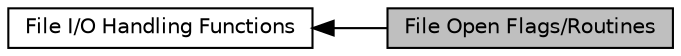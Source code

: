 digraph "File Open Flags/Routines"
{
  edge [fontname="Helvetica",fontsize="10",labelfontname="Helvetica",labelfontsize="10"];
  node [fontname="Helvetica",fontsize="10",shape=box];
  rankdir=LR;
  Node1 [label="File Open Flags/Routines",height=0.2,width=0.4,color="black", fillcolor="grey75", style="filled", fontcolor="black",tooltip=" "];
  Node2 [label="File I/O Handling Functions",height=0.2,width=0.4,color="black", fillcolor="white", style="filled",URL="$group__apr__file__io.html",tooltip=" "];
  Node2->Node1 [shape=plaintext, dir="back", style="solid"];
}
